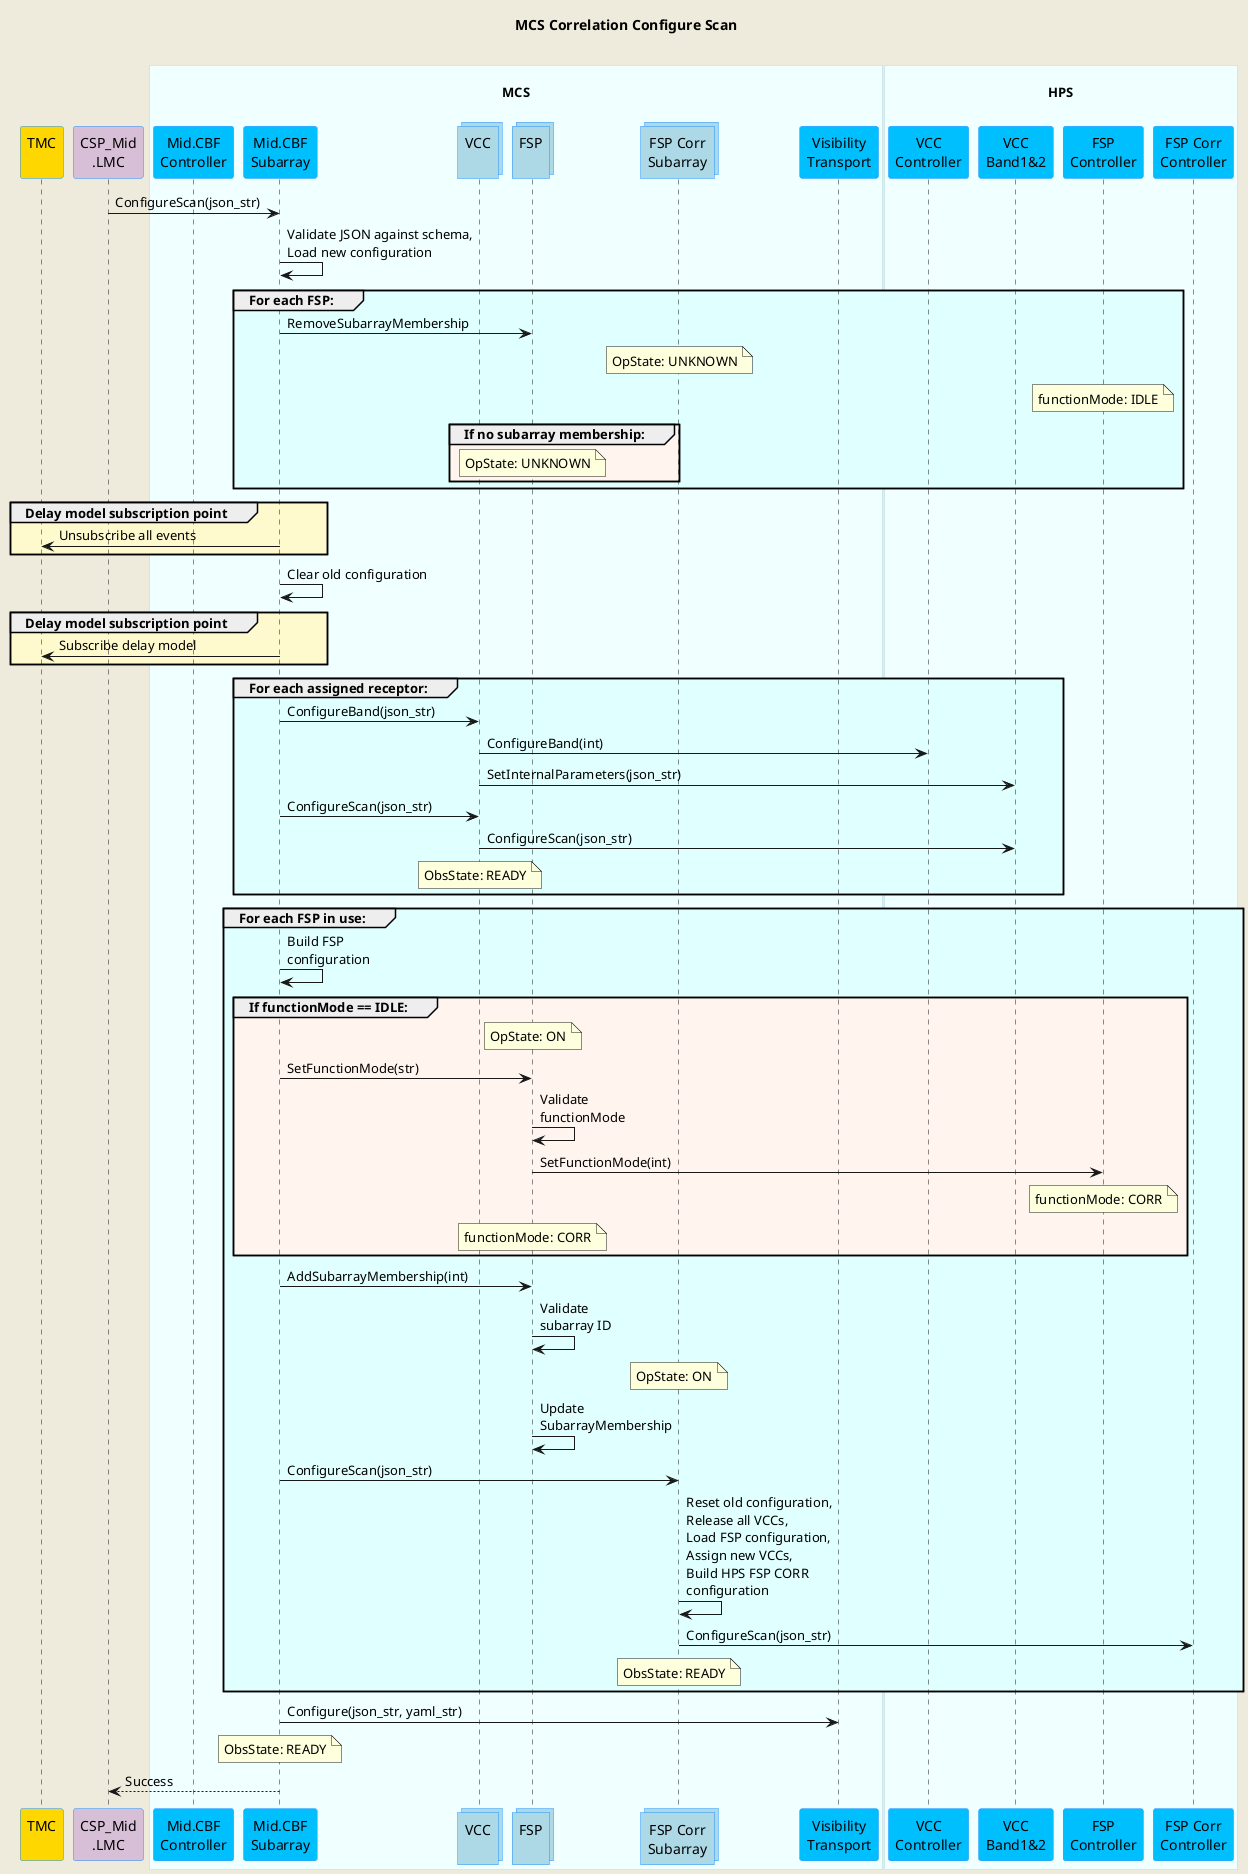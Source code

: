 @startuml
'https://plantuml.com/sequence-diagram

skinparam backgroundColor #EEEBDC
skinparam sequence {
    ParticipantBorderColor DodgerBlue
    ParticipantBackgroundColor DeepSkyBlue
    ActorBorderColor DarkGreen
    ActorBackgroundColor Green
    BoxBorderColor LightBlue
    BoxBackgroundColor #F0FFFF
}
skinparam collections {
    BackGroundColor LightBlue
    BorderColor DodgerBlue
}

title MCS Correlation Configure Scan\n

participant "TMC\n" as tmc #Gold
participant "CSP_Mid\n.LMC" as lmc #Thistle
box "\nMCS\n"
    participant "Mid.CBF\nController" as controller
    participant "Mid.CBF\nSubarray" as subarray
    collections "VCC\n" as vcc
    collections "FSP\n" as fsp
    collections "FSP Corr\nSubarray" as fspcorr
    participant "Visibility\nTransport" as vis_trans
end box
box "\nHPS\n" 
    participant "VCC\nController" as vcc_cont
    participant "VCC\nBand1&2" as vcc_band
    participant "FSP\nController" as fsp_cont
    participant "FSP Corr\nController" as fspcorr_cont
end box

lmc         -> subarray     : ConfigureScan(json_str)
subarray    -> subarray     : Validate JSON against schema,\nLoad new configuration

group #LightCyan For each FSP:
    subarray    -> fsp          : RemoveSubarrayMembership
    note over fspcorr           : OpState: UNKNOWN
    note over fsp_cont          : functionMode: IDLE
    group #SeaShell If no subarray membership:
      note over fsp             : OpState: UNKNOWN
    end group
end group

group #LemonChiffon Delay model subscription point
    subarray    -> tmc          : Unsubscribe all events
end group

subarray    -> subarray     : Clear old configuration

group #LemonChiffon Delay model subscription point
    subarray    -> tmc          : Subscribe delay model
end group

group #LightCyan For each assigned receptor:
    subarray    -> vcc          : ConfigureBand(json_str)
    vcc         -> vcc_cont     : ConfigureBand(int)
    vcc         -> vcc_band     : SetInternalParameters(json_str)
    subarray    -> vcc          : ConfigureScan(json_str)
    vcc         -> vcc_band     : ConfigureScan(json_str)
    note over vcc               : ObsState: READY
end group

group #LightCyan For each FSP in use:
    subarray    -> subarray     : Build FSP\nconfiguration

    group #SeaShell If functionMode == IDLE:
        note over fsp               : OpState: ON
        subarray    -> fsp          : SetFunctionMode(str)
        fsp         -> fsp          : Validate\nfunctionMode
        fsp         -> fsp_cont     : SetFunctionMode(int)
        note over fsp_cont          : functionMode: CORR
        note over fsp               : functionMode: CORR 
    end group

    subarray    -> fsp          : AddSubarrayMembership(int)
    fsp         -> fsp          : Validate\nsubarray ID
    note over fspcorr           : OpState: ON
    fsp         -> fsp          : Update\nSubarrayMembership

    subarray    -> fspcorr      : ConfigureScan(json_str)
    fspcorr     -> fspcorr      : Reset old configuration,\nRelease all VCCs,\nLoad FSP configuration,\nAssign new VCCs,\nBuild HPS FSP CORR\nconfiguration
    fspcorr     -> fspcorr_cont : ConfigureScan(json_str)
    note over fspcorr           : ObsState: READY
end group

subarray    -> vis_trans    : Configure(json_str, yaml_str)

note over subarray          : ObsState: READY
lmc        <-- subarray     : Success

@enduml